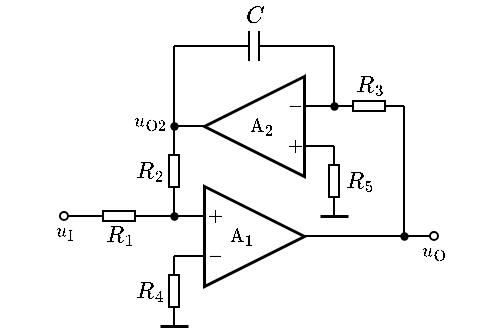 <mxfile version="20.7.4" type="device"><diagram id="Fo1MZm2neYlu_NJdYs7B" name="第 1 页"><mxGraphModel dx="373" dy="255" grid="1" gridSize="5" guides="1" tooltips="1" connect="1" arrows="1" fold="1" page="1" pageScale="1" pageWidth="827" pageHeight="1169" math="1" shadow="0"><root><mxCell id="0"/><mxCell id="1" parent="0"/><mxCell id="XhBD2scCNB9_w0kGb37Q-1" value="\(\text{A}_1\) 　&amp;nbsp;" style="triangle;whiteSpace=wrap;html=1;strokeWidth=1.5;connectable=0;allowArrows=0;fontSize=8;" parent="1" vertex="1"><mxGeometry x="150" y="160" width="50" height="50" as="geometry"/></mxCell><mxCell id="XhBD2scCNB9_w0kGb37Q-2" value="" style="endArrow=none;html=1;rounded=0;exitX=0;exitY=0.5;exitDx=0;exitDy=0;exitPerimeter=0;" parent="1" edge="1" source="EmxbYkCiiFQrbJIn-Yuj-26"><mxGeometry width="50" height="50" relative="1" as="geometry"><mxPoint x="120" y="175" as="sourcePoint"/><mxPoint x="150" y="175" as="targetPoint"/></mxGeometry></mxCell><mxCell id="XhBD2scCNB9_w0kGb37Q-3" value="" style="endArrow=none;html=1;rounded=0;" parent="1" edge="1"><mxGeometry width="50" height="50" relative="1" as="geometry"><mxPoint x="135" y="195" as="sourcePoint"/><mxPoint x="150" y="195" as="targetPoint"/></mxGeometry></mxCell><mxCell id="XhBD2scCNB9_w0kGb37Q-4" value="$$-$$" style="text;html=1;resizable=1;autosize=1;align=center;verticalAlign=middle;points=[];fillColor=none;strokeColor=none;rounded=0;movable=1;rotatable=1;deletable=1;editable=1;connectable=0;fontSize=8;" parent="1" vertex="1"><mxGeometry x="150" y="190" width="10" height="10" as="geometry"/></mxCell><mxCell id="XhBD2scCNB9_w0kGb37Q-5" value="$$+$$" style="text;html=1;resizable=1;autosize=1;align=center;verticalAlign=middle;points=[];fillColor=none;strokeColor=none;rounded=0;movable=1;rotatable=1;deletable=1;editable=1;connectable=0;fontSize=8;" parent="1" vertex="1"><mxGeometry x="150" y="170" width="10" height="10" as="geometry"/></mxCell><mxCell id="XhBD2scCNB9_w0kGb37Q-6" value="" style="endArrow=none;html=1;rounded=0;fontSize=8;" parent="1" edge="1"><mxGeometry width="50" height="50" relative="1" as="geometry"><mxPoint x="200" y="185" as="sourcePoint"/><mxPoint x="215" y="185" as="targetPoint"/></mxGeometry></mxCell><mxCell id="XhBD2scCNB9_w0kGb37Q-13" value="" style="endArrow=none;html=1;rounded=0;fontSize=10;startSize=4;endSize=4;exitX=0;exitY=0.5;exitDx=0;exitDy=0;exitPerimeter=0;" parent="1" source="XhBD2scCNB9_w0kGb37Q-28" edge="1"><mxGeometry width="50" height="50" relative="1" as="geometry"><mxPoint x="270" y="135" as="sourcePoint"/><mxPoint x="250" y="120" as="targetPoint"/></mxGeometry></mxCell><mxCell id="XhBD2scCNB9_w0kGb37Q-18" value="$$R_4$$" style="text;html=1;resizable=1;autosize=1;align=center;verticalAlign=middle;points=[];fillColor=none;strokeColor=none;rounded=0;fontSize=10;movable=1;rotatable=1;deletable=1;editable=1;connectable=0;allowArrows=0;" parent="1" vertex="1"><mxGeometry x="115" y="205" width="15" height="15" as="geometry"/></mxCell><mxCell id="XhBD2scCNB9_w0kGb37Q-19" value="" style="endArrow=none;html=1;rounded=0;fontSize=10;startSize=4;endSize=4;entryX=1;entryY=0.5;entryDx=0;entryDy=0;entryPerimeter=0;" parent="1" target="XhBD2scCNB9_w0kGb37Q-20" edge="1"><mxGeometry width="50" height="50" relative="1" as="geometry"><mxPoint x="135" y="195" as="sourcePoint"/><mxPoint x="332" y="165.5" as="targetPoint"/></mxGeometry></mxCell><mxCell id="XhBD2scCNB9_w0kGb37Q-20" value="" style="pointerEvents=1;verticalLabelPosition=bottom;shadow=0;dashed=0;align=center;html=1;verticalAlign=top;shape=mxgraph.electrical.resistors.resistor_1;fontSize=10;direction=north;allowArrows=0;" parent="1" vertex="1"><mxGeometry x="132.5" y="200" width="5" height="25" as="geometry"/></mxCell><mxCell id="XhBD2scCNB9_w0kGb37Q-21" value="" style="endArrow=none;html=1;rounded=0;fontSize=10;startSize=4;endSize=4;exitX=0;exitY=0.5;exitDx=0;exitDy=0;exitPerimeter=0;" parent="1" source="XhBD2scCNB9_w0kGb37Q-20" edge="1"><mxGeometry width="50" height="50" relative="1" as="geometry"><mxPoint x="224.5" y="145.5" as="sourcePoint"/><mxPoint x="135" y="230" as="targetPoint"/></mxGeometry></mxCell><mxCell id="XhBD2scCNB9_w0kGb37Q-26" value="" style="endArrow=none;html=1;rounded=0;fontSize=8;strokeWidth=1.5;" parent="1" edge="1"><mxGeometry width="50" height="50" relative="1" as="geometry"><mxPoint x="128" y="230" as="sourcePoint"/><mxPoint x="142" y="230" as="targetPoint"/></mxGeometry></mxCell><mxCell id="XhBD2scCNB9_w0kGb37Q-27" value="$$R_3$$" style="text;html=1;resizable=1;autosize=1;align=center;verticalAlign=middle;points=[];fillColor=none;strokeColor=none;rounded=0;fontSize=10;movable=1;rotatable=1;deletable=1;editable=1;connectable=0;allowArrows=0;" parent="1" vertex="1"><mxGeometry x="225" y="105" width="15" height="10" as="geometry"/></mxCell><mxCell id="XhBD2scCNB9_w0kGb37Q-28" value="" style="pointerEvents=1;verticalLabelPosition=bottom;shadow=0;dashed=0;align=center;html=1;verticalAlign=top;shape=mxgraph.electrical.resistors.resistor_1;fontSize=10;direction=west;allowArrows=0;" parent="1" vertex="1"><mxGeometry x="220" y="117.5" width="25" height="5" as="geometry"/></mxCell><mxCell id="XhBD2scCNB9_w0kGb37Q-29" value="" style="endArrow=none;html=1;rounded=0;strokeWidth=1;fontSize=8;startArrow=oval;startFill=0;endSize=4;startSize=4;entryX=1;entryY=0.5;entryDx=0;entryDy=0;entryPerimeter=0;" parent="1" edge="1" target="EmxbYkCiiFQrbJIn-Yuj-26"><mxGeometry width="50" height="50" relative="1" as="geometry"><mxPoint x="80" y="175" as="sourcePoint"/><mxPoint x="90" y="185" as="targetPoint"/></mxGeometry></mxCell><mxCell id="XhBD2scCNB9_w0kGb37Q-30" value="" style="endArrow=none;html=1;rounded=0;strokeWidth=1;fontSize=8;startArrow=oval;startFill=0;endSize=4;startSize=4;" parent="1" edge="1"><mxGeometry width="50" height="50" relative="1" as="geometry"><mxPoint x="265" y="185" as="sourcePoint"/><mxPoint x="215" y="185" as="targetPoint"/></mxGeometry></mxCell><mxCell id="XhBD2scCNB9_w0kGb37Q-31" value="" style="shape=waypoint;sketch=0;fillStyle=solid;size=6;pointerEvents=1;points=[];fillColor=none;resizable=1;rotatable=1;perimeter=centerPerimeter;snapToPoint=1;strokeWidth=0.1;fontSize=8;movable=1;deletable=1;editable=1;connectable=0;allowArrows=0;" parent="1" vertex="1"><mxGeometry x="245" y="180" width="10" height="10" as="geometry"/></mxCell><mxCell id="XhBD2scCNB9_w0kGb37Q-32" value="$$u_\mathrm{I}$$" style="text;html=1;align=center;verticalAlign=middle;resizable=1;points=[];autosize=1;strokeColor=none;fillColor=none;fontSize=8;movable=1;rotatable=1;deletable=1;editable=1;connectable=0;allowArrows=0;" parent="1" vertex="1"><mxGeometry x="70" y="175" width="20" height="15" as="geometry"/></mxCell><mxCell id="XhBD2scCNB9_w0kGb37Q-33" value="$$u_\mathrm{O}$$" style="text;html=1;align=center;verticalAlign=middle;resizable=1;points=[];autosize=1;strokeColor=none;fillColor=none;fontSize=8;movable=1;rotatable=1;deletable=1;editable=1;connectable=0;allowArrows=0;" parent="1" vertex="1"><mxGeometry x="255" y="185" width="20" height="15" as="geometry"/></mxCell><mxCell id="D1et3fC06orVUDn3ynZA-3" value="" style="pointerEvents=1;verticalLabelPosition=bottom;shadow=0;dashed=0;align=center;html=1;verticalAlign=top;shape=mxgraph.electrical.capacitors.capacitor_1;direction=west;connectable=1;" parent="1" vertex="1"><mxGeometry x="150" y="82.5" width="50" height="15" as="geometry"/></mxCell><mxCell id="D1et3fC06orVUDn3ynZA-4" value="$$C$$" style="text;html=1;align=center;verticalAlign=middle;resizable=1;points=[];autosize=1;strokeColor=none;fillColor=none;fontSize=10;movable=1;rotatable=1;deletable=1;editable=1;connectable=0;allowArrows=0;" parent="1" vertex="1"><mxGeometry x="165" y="67.5" width="20" height="15" as="geometry"/></mxCell><mxCell id="D1et3fC06orVUDn3ynZA-15" value="" style="shape=waypoint;sketch=0;fillStyle=solid;size=6;pointerEvents=1;points=[];fillColor=none;resizable=1;rotatable=1;perimeter=centerPerimeter;snapToPoint=1;strokeWidth=0.1;movable=1;deletable=1;editable=1;connectable=0;allowArrows=0;" parent="1" vertex="1"><mxGeometry x="130" y="170" width="10" height="10" as="geometry"/></mxCell><mxCell id="EmxbYkCiiFQrbJIn-Yuj-2" value="　\(\text{A}_2\)" style="triangle;whiteSpace=wrap;html=1;strokeWidth=1.5;connectable=0;allowArrows=0;fontSize=8;flipH=1;" vertex="1" parent="1"><mxGeometry x="150" y="105" width="50" height="50" as="geometry"/></mxCell><mxCell id="EmxbYkCiiFQrbJIn-Yuj-3" value="" style="endArrow=none;html=1;rounded=0;exitX=1;exitY=0.5;exitDx=0;exitDy=0;exitPerimeter=0;" edge="1" parent="1" source="XhBD2scCNB9_w0kGb37Q-28"><mxGeometry width="50" height="50" relative="1" as="geometry"><mxPoint x="285" y="150" as="sourcePoint"/><mxPoint x="200" y="120" as="targetPoint"/></mxGeometry></mxCell><mxCell id="EmxbYkCiiFQrbJIn-Yuj-4" value="" style="endArrow=none;html=1;rounded=0;" edge="1" parent="1"><mxGeometry width="50" height="50" relative="1" as="geometry"><mxPoint x="200" y="140" as="sourcePoint"/><mxPoint x="215" y="140" as="targetPoint"/></mxGeometry></mxCell><mxCell id="EmxbYkCiiFQrbJIn-Yuj-5" value="$$-$$" style="text;html=1;resizable=1;autosize=1;align=center;verticalAlign=middle;points=[];fillColor=none;strokeColor=none;rounded=0;movable=1;rotatable=1;deletable=1;editable=1;connectable=0;fontSize=8;strokeWidth=1;" vertex="1" parent="1"><mxGeometry x="190" y="115.0" width="10" height="10" as="geometry"/></mxCell><mxCell id="EmxbYkCiiFQrbJIn-Yuj-6" value="$$+$$" style="text;html=1;resizable=1;autosize=1;align=center;verticalAlign=middle;points=[];fillColor=none;strokeColor=none;rounded=0;movable=1;rotatable=1;deletable=1;editable=1;connectable=0;fontSize=8;strokeWidth=1;" vertex="1" parent="1"><mxGeometry x="190" y="135.0" width="10" height="10" as="geometry"/></mxCell><mxCell id="EmxbYkCiiFQrbJIn-Yuj-7" value="" style="endArrow=none;html=1;rounded=0;fontSize=8;" edge="1" parent="1"><mxGeometry width="50" height="50" relative="1" as="geometry"><mxPoint x="150" y="130" as="sourcePoint"/><mxPoint x="135" y="130" as="targetPoint"/></mxGeometry></mxCell><mxCell id="EmxbYkCiiFQrbJIn-Yuj-8" value="$$R_5$$" style="text;html=1;resizable=1;autosize=1;align=center;verticalAlign=middle;points=[];fillColor=none;strokeColor=none;rounded=0;fontSize=10;movable=1;rotatable=1;deletable=1;editable=1;connectable=0;allowArrows=0;" vertex="1" parent="1"><mxGeometry x="220" y="150" width="15" height="15" as="geometry"/></mxCell><mxCell id="EmxbYkCiiFQrbJIn-Yuj-9" value="" style="pointerEvents=1;verticalLabelPosition=bottom;shadow=0;dashed=0;align=center;html=1;verticalAlign=top;shape=mxgraph.electrical.resistors.resistor_1;fontSize=10;direction=north;allowArrows=0;" vertex="1" parent="1"><mxGeometry x="212.5" y="145" width="5" height="25" as="geometry"/></mxCell><mxCell id="EmxbYkCiiFQrbJIn-Yuj-10" value="" style="endArrow=none;html=1;rounded=0;fontSize=8;strokeWidth=1.5;" edge="1" parent="1"><mxGeometry width="50" height="50" relative="1" as="geometry"><mxPoint x="208" y="175" as="sourcePoint"/><mxPoint x="222" y="175" as="targetPoint"/></mxGeometry></mxCell><mxCell id="EmxbYkCiiFQrbJIn-Yuj-11" value="" style="endArrow=none;html=1;rounded=0;exitX=1;exitY=0.5;exitDx=0;exitDy=0;exitPerimeter=0;" edge="1" parent="1" source="EmxbYkCiiFQrbJIn-Yuj-9"><mxGeometry width="50" height="50" relative="1" as="geometry"><mxPoint x="260" y="145" as="sourcePoint"/><mxPoint x="215" y="140" as="targetPoint"/></mxGeometry></mxCell><mxCell id="EmxbYkCiiFQrbJIn-Yuj-12" value="" style="endArrow=none;html=1;rounded=0;entryX=0;entryY=0.5;entryDx=0;entryDy=0;entryPerimeter=0;" edge="1" parent="1" target="EmxbYkCiiFQrbJIn-Yuj-9"><mxGeometry width="50" height="50" relative="1" as="geometry"><mxPoint x="215" y="175" as="sourcePoint"/><mxPoint x="315" y="125" as="targetPoint"/></mxGeometry></mxCell><mxCell id="EmxbYkCiiFQrbJIn-Yuj-13" value="$$R_2$$" style="text;html=1;resizable=1;autosize=1;align=center;verticalAlign=middle;points=[];fillColor=none;strokeColor=none;rounded=0;fontSize=10;movable=1;rotatable=1;deletable=1;editable=1;connectable=0;allowArrows=0;" vertex="1" parent="1"><mxGeometry x="115" y="145" width="15" height="15" as="geometry"/></mxCell><mxCell id="EmxbYkCiiFQrbJIn-Yuj-14" value="" style="pointerEvents=1;verticalLabelPosition=bottom;shadow=0;dashed=0;align=center;html=1;verticalAlign=top;shape=mxgraph.electrical.resistors.resistor_1;fontSize=10;direction=north;allowArrows=0;" vertex="1" parent="1"><mxGeometry x="132.5" y="140" width="5" height="25" as="geometry"/></mxCell><mxCell id="EmxbYkCiiFQrbJIn-Yuj-15" value="" style="endArrow=none;html=1;rounded=0;entryX=0;entryY=0.5;entryDx=0;entryDy=0;entryPerimeter=0;" edge="1" parent="1" target="EmxbYkCiiFQrbJIn-Yuj-14"><mxGeometry width="50" height="50" relative="1" as="geometry"><mxPoint x="135" y="175" as="sourcePoint"/><mxPoint x="160" y="115" as="targetPoint"/></mxGeometry></mxCell><mxCell id="EmxbYkCiiFQrbJIn-Yuj-18" value="" style="endArrow=none;html=1;rounded=0;exitX=1;exitY=0.5;exitDx=0;exitDy=0;exitPerimeter=0;" edge="1" parent="1" source="EmxbYkCiiFQrbJIn-Yuj-14"><mxGeometry width="50" height="50" relative="1" as="geometry"><mxPoint x="140" y="140" as="sourcePoint"/><mxPoint x="135" y="130" as="targetPoint"/></mxGeometry></mxCell><mxCell id="EmxbYkCiiFQrbJIn-Yuj-19" value="" style="endArrow=none;html=1;rounded=0;" edge="1" parent="1"><mxGeometry width="50" height="50" relative="1" as="geometry"><mxPoint x="215" y="120" as="sourcePoint"/><mxPoint x="215" y="90" as="targetPoint"/></mxGeometry></mxCell><mxCell id="EmxbYkCiiFQrbJIn-Yuj-20" value="" style="endArrow=none;html=1;rounded=0;exitX=0;exitY=0.5;exitDx=0;exitDy=0;exitPerimeter=0;" edge="1" parent="1" source="D1et3fC06orVUDn3ynZA-3"><mxGeometry width="50" height="50" relative="1" as="geometry"><mxPoint x="240" y="90" as="sourcePoint"/><mxPoint x="215" y="90" as="targetPoint"/></mxGeometry></mxCell><mxCell id="EmxbYkCiiFQrbJIn-Yuj-21" value="" style="endArrow=none;html=1;rounded=0;" edge="1" parent="1"><mxGeometry width="50" height="50" relative="1" as="geometry"><mxPoint x="135" y="130" as="sourcePoint"/><mxPoint x="135" y="90" as="targetPoint"/></mxGeometry></mxCell><mxCell id="EmxbYkCiiFQrbJIn-Yuj-22" value="" style="endArrow=none;html=1;rounded=0;entryX=1;entryY=0.5;entryDx=0;entryDy=0;entryPerimeter=0;" edge="1" parent="1" target="D1et3fC06orVUDn3ynZA-3"><mxGeometry width="50" height="50" relative="1" as="geometry"><mxPoint x="135" y="90" as="sourcePoint"/><mxPoint x="115" y="65" as="targetPoint"/></mxGeometry></mxCell><mxCell id="EmxbYkCiiFQrbJIn-Yuj-23" value="" style="endArrow=none;html=1;rounded=0;" edge="1" parent="1"><mxGeometry width="50" height="50" relative="1" as="geometry"><mxPoint x="250" y="185" as="sourcePoint"/><mxPoint x="250" y="120" as="targetPoint"/></mxGeometry></mxCell><mxCell id="EmxbYkCiiFQrbJIn-Yuj-25" value="$$R_1$$" style="text;html=1;resizable=1;autosize=1;align=center;verticalAlign=middle;points=[];fillColor=none;strokeColor=none;rounded=0;fontSize=10;movable=1;rotatable=1;deletable=1;editable=1;connectable=0;allowArrows=0;" vertex="1" parent="1"><mxGeometry x="100" y="180" width="15" height="10" as="geometry"/></mxCell><mxCell id="EmxbYkCiiFQrbJIn-Yuj-26" value="" style="pointerEvents=1;verticalLabelPosition=bottom;shadow=0;dashed=0;align=center;html=1;verticalAlign=top;shape=mxgraph.electrical.resistors.resistor_1;fontSize=10;direction=west;allowArrows=0;" vertex="1" parent="1"><mxGeometry x="95" y="172.5" width="25" height="5" as="geometry"/></mxCell><mxCell id="EmxbYkCiiFQrbJIn-Yuj-27" value="" style="shape=waypoint;sketch=0;fillStyle=solid;size=6;pointerEvents=1;points=[];fillColor=none;resizable=1;rotatable=1;perimeter=centerPerimeter;snapToPoint=1;strokeWidth=0.1;fontSize=8;movable=1;deletable=1;editable=1;connectable=0;allowArrows=0;" vertex="1" parent="1"><mxGeometry x="210" y="115" width="10" height="10" as="geometry"/></mxCell><mxCell id="EmxbYkCiiFQrbJIn-Yuj-28" value="" style="shape=waypoint;sketch=0;fillStyle=solid;size=6;pointerEvents=1;points=[];fillColor=none;resizable=1;rotatable=1;perimeter=centerPerimeter;snapToPoint=1;strokeWidth=0.1;fontSize=8;movable=1;deletable=1;editable=1;connectable=0;allowArrows=0;" vertex="1" parent="1"><mxGeometry x="130" y="125" width="10" height="10" as="geometry"/></mxCell><mxCell id="EmxbYkCiiFQrbJIn-Yuj-29" value="$$u_{\mathrm{O}2}$$" style="text;html=1;align=center;verticalAlign=middle;resizable=1;points=[];autosize=1;strokeColor=none;fillColor=none;fontSize=8;movable=1;rotatable=1;deletable=1;editable=1;connectable=0;allowArrows=0;" vertex="1" parent="1"><mxGeometry x="115" y="120" width="15" height="15" as="geometry"/></mxCell></root></mxGraphModel></diagram></mxfile>